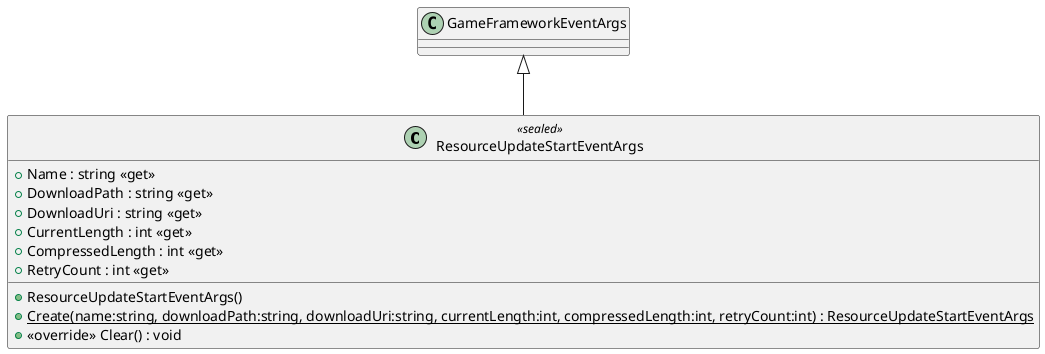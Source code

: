 @startuml
class ResourceUpdateStartEventArgs <<sealed>> {
    + ResourceUpdateStartEventArgs()
    + Name : string <<get>>
    + DownloadPath : string <<get>>
    + DownloadUri : string <<get>>
    + CurrentLength : int <<get>>
    + CompressedLength : int <<get>>
    + RetryCount : int <<get>>
    + {static} Create(name:string, downloadPath:string, downloadUri:string, currentLength:int, compressedLength:int, retryCount:int) : ResourceUpdateStartEventArgs
    + <<override>> Clear() : void
}
GameFrameworkEventArgs <|-- ResourceUpdateStartEventArgs
@enduml
